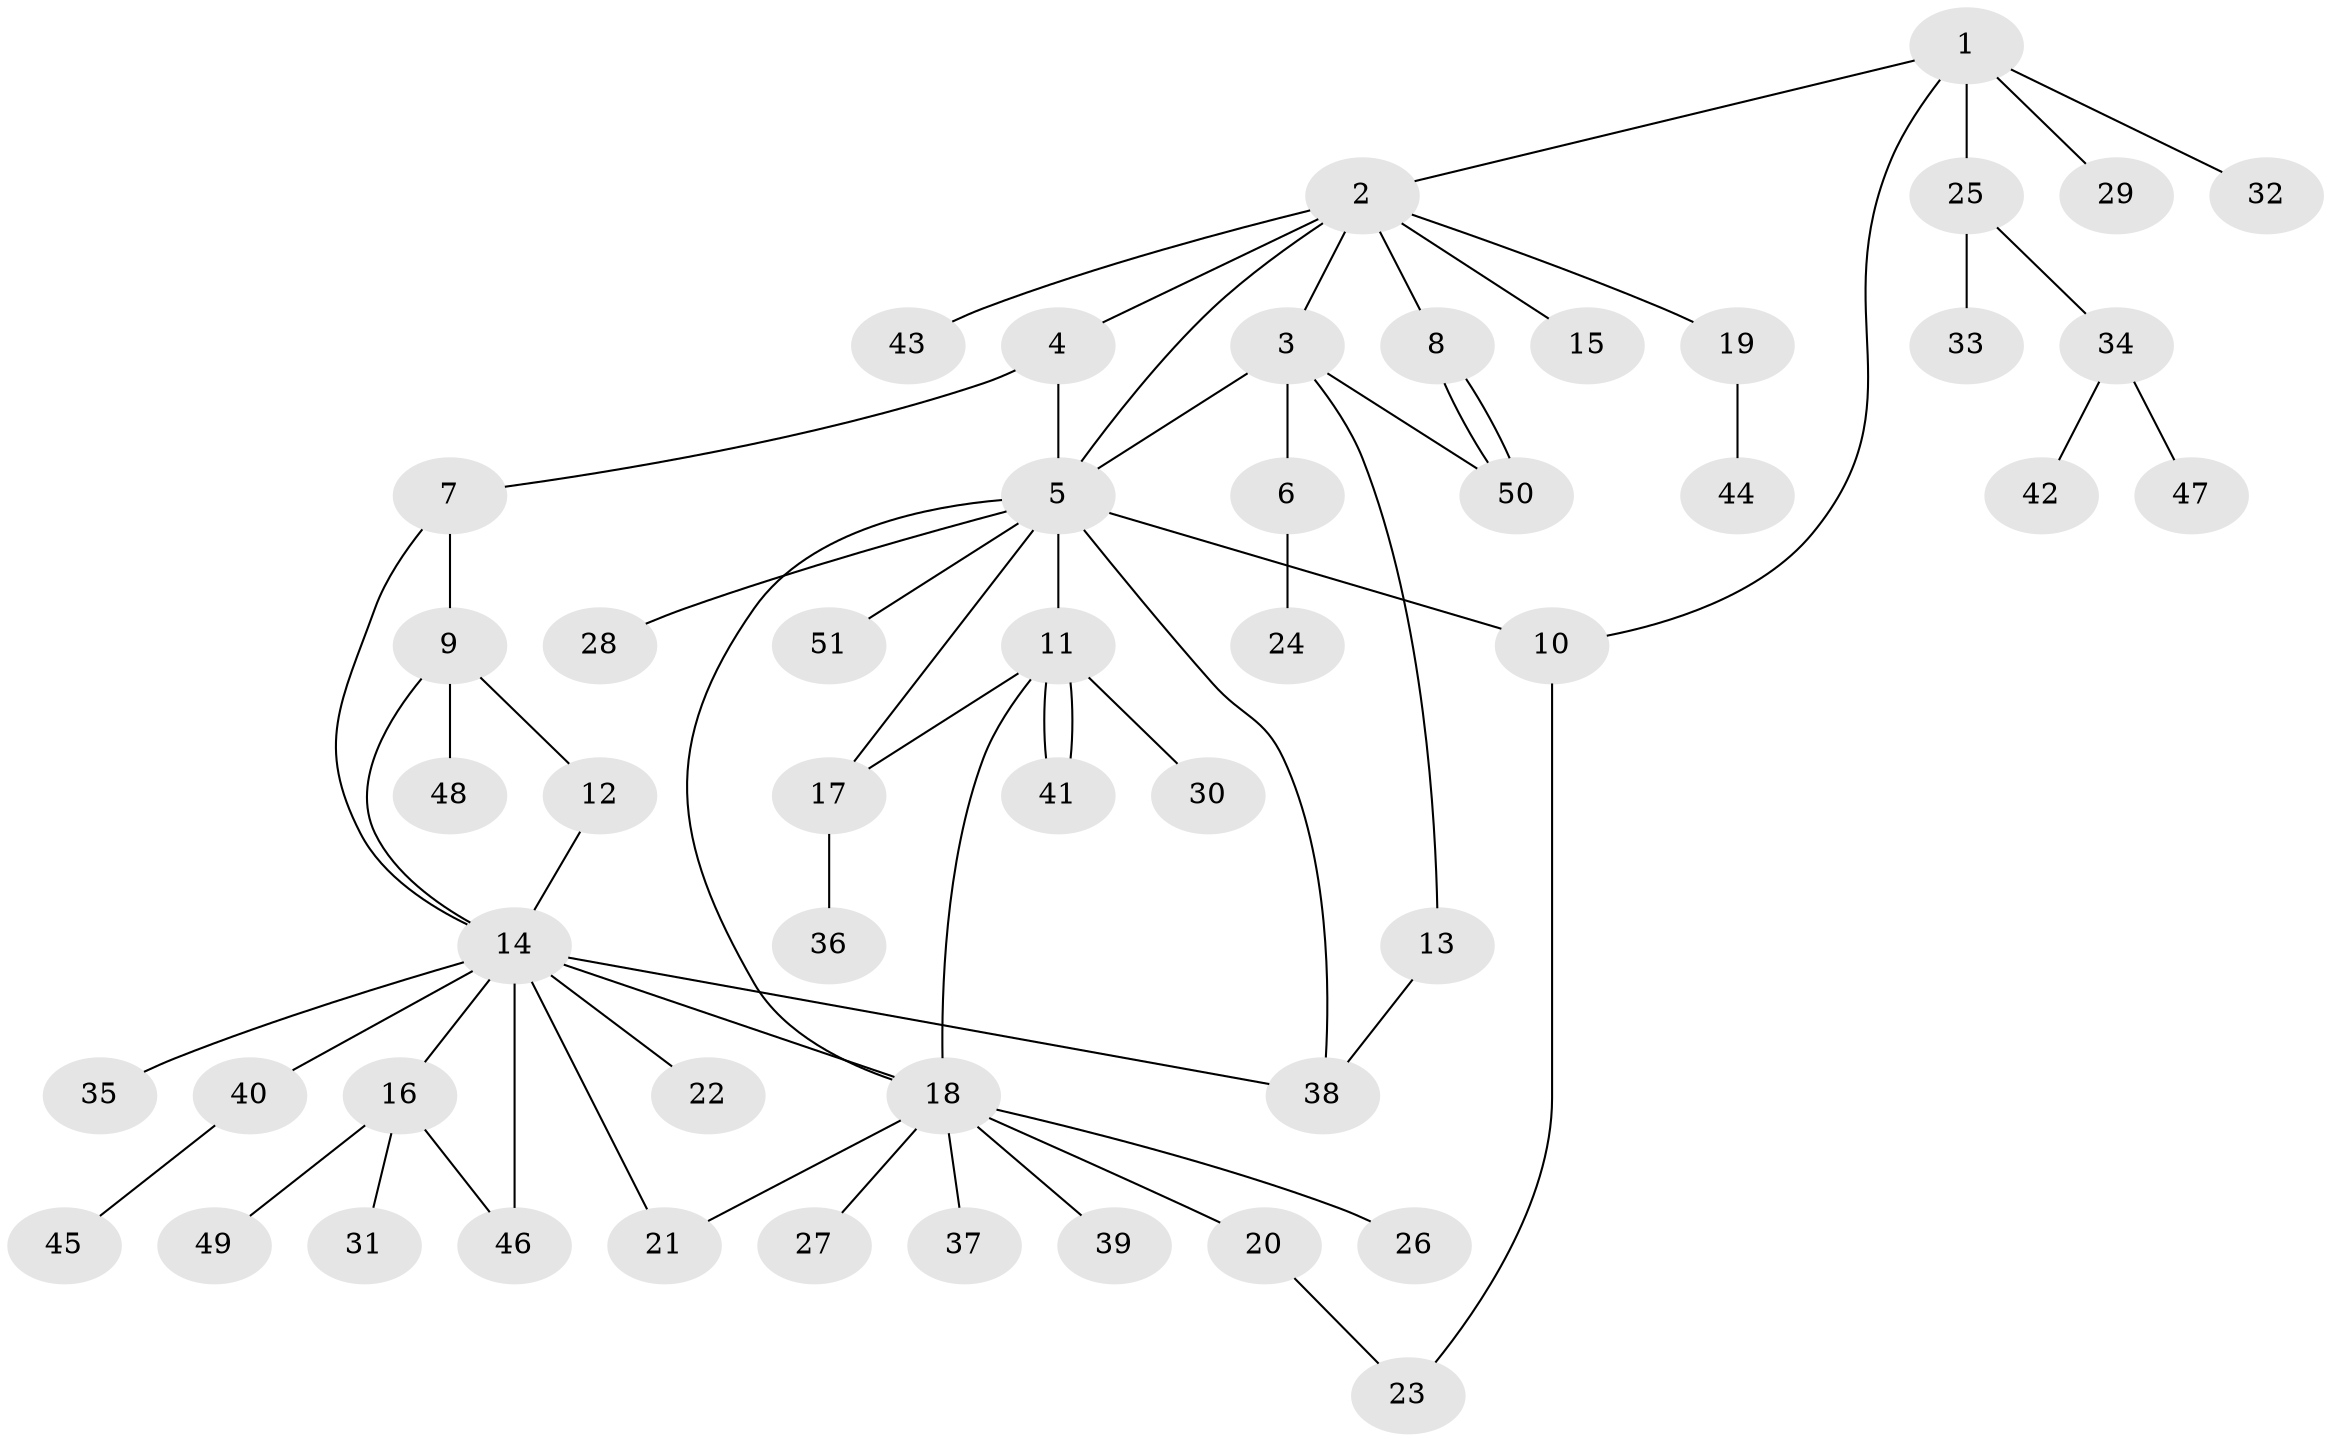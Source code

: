 // Generated by graph-tools (version 1.1) at 2025/35/03/09/25 02:35:48]
// undirected, 51 vertices, 66 edges
graph export_dot {
graph [start="1"]
  node [color=gray90,style=filled];
  1;
  2;
  3;
  4;
  5;
  6;
  7;
  8;
  9;
  10;
  11;
  12;
  13;
  14;
  15;
  16;
  17;
  18;
  19;
  20;
  21;
  22;
  23;
  24;
  25;
  26;
  27;
  28;
  29;
  30;
  31;
  32;
  33;
  34;
  35;
  36;
  37;
  38;
  39;
  40;
  41;
  42;
  43;
  44;
  45;
  46;
  47;
  48;
  49;
  50;
  51;
  1 -- 2;
  1 -- 10;
  1 -- 25;
  1 -- 29;
  1 -- 32;
  2 -- 3;
  2 -- 4;
  2 -- 5;
  2 -- 8;
  2 -- 15;
  2 -- 19;
  2 -- 43;
  3 -- 5;
  3 -- 6;
  3 -- 13;
  3 -- 50;
  4 -- 5;
  4 -- 7;
  5 -- 10;
  5 -- 11;
  5 -- 17;
  5 -- 18;
  5 -- 28;
  5 -- 38;
  5 -- 51;
  6 -- 24;
  7 -- 9;
  7 -- 14;
  8 -- 50;
  8 -- 50;
  9 -- 12;
  9 -- 14;
  9 -- 48;
  10 -- 23;
  11 -- 17;
  11 -- 18;
  11 -- 30;
  11 -- 41;
  11 -- 41;
  12 -- 14;
  13 -- 38;
  14 -- 16;
  14 -- 18;
  14 -- 21;
  14 -- 22;
  14 -- 35;
  14 -- 38;
  14 -- 40;
  14 -- 46;
  16 -- 31;
  16 -- 46;
  16 -- 49;
  17 -- 36;
  18 -- 20;
  18 -- 21;
  18 -- 26;
  18 -- 27;
  18 -- 37;
  18 -- 39;
  19 -- 44;
  20 -- 23;
  25 -- 33;
  25 -- 34;
  34 -- 42;
  34 -- 47;
  40 -- 45;
}
